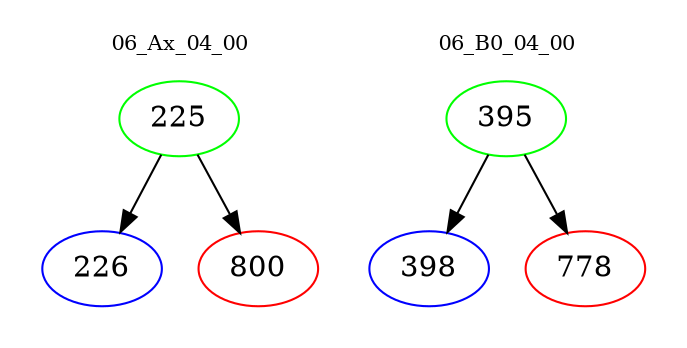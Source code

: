 digraph{
subgraph cluster_0 {
color = white
label = "06_Ax_04_00";
fontsize=10;
T0_225 [label="225", color="green"]
T0_225 -> T0_226 [color="black"]
T0_226 [label="226", color="blue"]
T0_225 -> T0_800 [color="black"]
T0_800 [label="800", color="red"]
}
subgraph cluster_1 {
color = white
label = "06_B0_04_00";
fontsize=10;
T1_395 [label="395", color="green"]
T1_395 -> T1_398 [color="black"]
T1_398 [label="398", color="blue"]
T1_395 -> T1_778 [color="black"]
T1_778 [label="778", color="red"]
}
}
